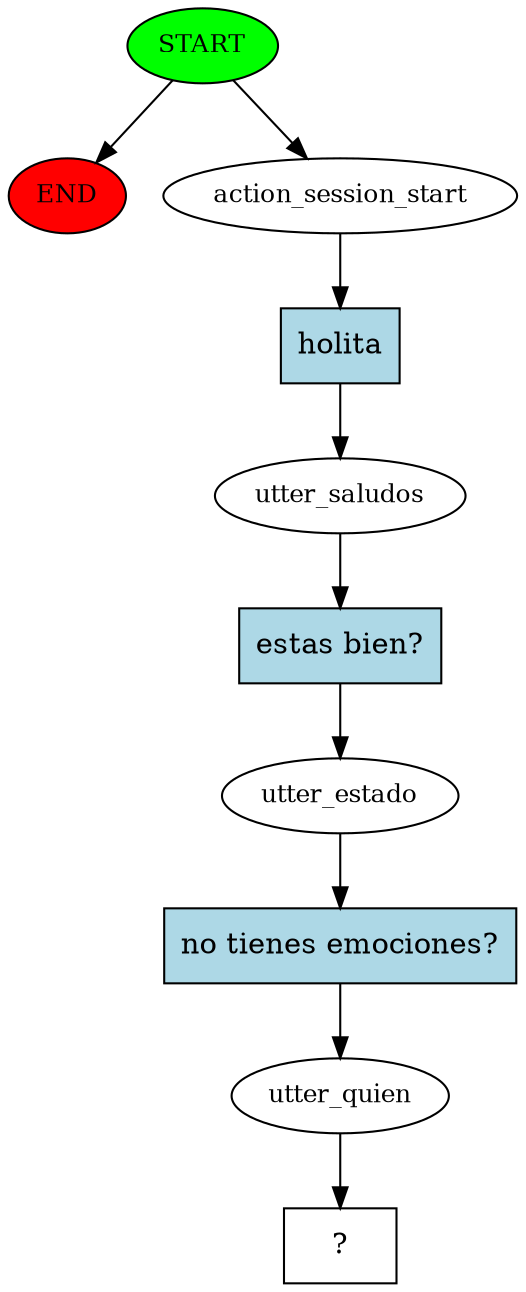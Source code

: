 digraph  {
0 [class="start active", fillcolor=green, fontsize=12, label=START, style=filled];
"-1" [class=end, fillcolor=red, fontsize=12, label=END, style=filled];
1 [class=active, fontsize=12, label=action_session_start];
2 [class=active, fontsize=12, label=utter_saludos];
3 [class=active, fontsize=12, label=utter_estado];
4 [class=active, fontsize=12, label=utter_quien];
5 [class="intent dashed active", label="  ?  ", shape=rect];
6 [class="intent active", fillcolor=lightblue, label=holita, shape=rect, style=filled];
7 [class="intent active", fillcolor=lightblue, label="estas bien?", shape=rect, style=filled];
8 [class="intent active", fillcolor=lightblue, label="no tienes emociones?", shape=rect, style=filled];
0 -> "-1"  [class="", key=NONE, label=""];
0 -> 1  [class=active, key=NONE, label=""];
1 -> 6  [class=active, key=0];
2 -> 7  [class=active, key=0];
3 -> 8  [class=active, key=0];
4 -> 5  [class=active, key=NONE, label=""];
6 -> 2  [class=active, key=0];
7 -> 3  [class=active, key=0];
8 -> 4  [class=active, key=0];
}
